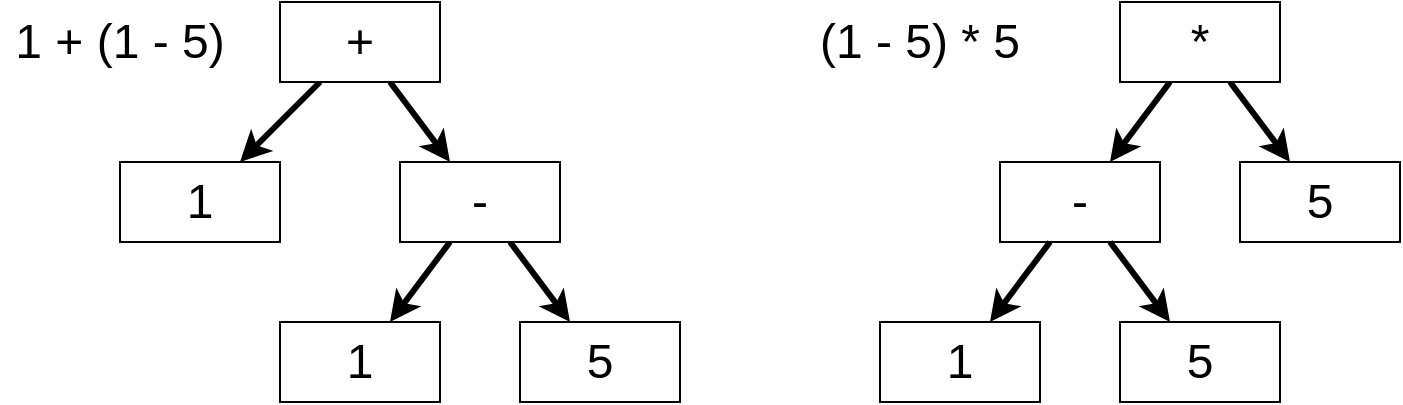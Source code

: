<mxfile version="22.1.18" type="device">
  <diagram name="第 1 页" id="efQ9ug6TyRu6IwGsVEF4">
    <mxGraphModel dx="1026" dy="653" grid="1" gridSize="10" guides="1" tooltips="1" connect="1" arrows="1" fold="1" page="1" pageScale="1" pageWidth="1600" pageHeight="1200" math="0" shadow="0">
      <root>
        <mxCell id="0" />
        <mxCell id="1" parent="0" />
        <mxCell id="8SMjjpWlFNSwjjL0pyOK-1" value="&lt;font style=&quot;font-size: 24px;&quot;&gt;1&lt;/font&gt;" style="rounded=0;whiteSpace=wrap;html=1;" vertex="1" parent="1">
          <mxGeometry x="420" y="120" width="80" height="40" as="geometry" />
        </mxCell>
        <mxCell id="8SMjjpWlFNSwjjL0pyOK-4" style="rounded=0;orthogonalLoop=1;jettySize=auto;html=1;strokeWidth=3;" edge="1" parent="1" source="8SMjjpWlFNSwjjL0pyOK-2" target="8SMjjpWlFNSwjjL0pyOK-1">
          <mxGeometry relative="1" as="geometry" />
        </mxCell>
        <mxCell id="8SMjjpWlFNSwjjL0pyOK-5" style="rounded=0;orthogonalLoop=1;jettySize=auto;html=1;strokeWidth=3;" edge="1" parent="1" source="8SMjjpWlFNSwjjL0pyOK-2" target="8SMjjpWlFNSwjjL0pyOK-3">
          <mxGeometry relative="1" as="geometry" />
        </mxCell>
        <mxCell id="8SMjjpWlFNSwjjL0pyOK-2" value="&lt;font style=&quot;font-size: 24px;&quot;&gt;+&lt;/font&gt;" style="rounded=0;whiteSpace=wrap;html=1;" vertex="1" parent="1">
          <mxGeometry x="500" y="40" width="80" height="40" as="geometry" />
        </mxCell>
        <mxCell id="8SMjjpWlFNSwjjL0pyOK-8" style="rounded=0;orthogonalLoop=1;jettySize=auto;html=1;strokeWidth=3;" edge="1" parent="1" source="8SMjjpWlFNSwjjL0pyOK-3" target="8SMjjpWlFNSwjjL0pyOK-6">
          <mxGeometry relative="1" as="geometry" />
        </mxCell>
        <mxCell id="8SMjjpWlFNSwjjL0pyOK-9" style="rounded=0;orthogonalLoop=1;jettySize=auto;html=1;strokeWidth=3;" edge="1" parent="1" source="8SMjjpWlFNSwjjL0pyOK-3" target="8SMjjpWlFNSwjjL0pyOK-7">
          <mxGeometry relative="1" as="geometry" />
        </mxCell>
        <mxCell id="8SMjjpWlFNSwjjL0pyOK-3" value="&lt;font style=&quot;font-size: 24px;&quot;&gt;-&lt;/font&gt;" style="rounded=0;whiteSpace=wrap;html=1;" vertex="1" parent="1">
          <mxGeometry x="560" y="120" width="80" height="40" as="geometry" />
        </mxCell>
        <mxCell id="8SMjjpWlFNSwjjL0pyOK-6" value="&lt;font style=&quot;font-size: 24px;&quot;&gt;1&lt;/font&gt;" style="rounded=0;whiteSpace=wrap;html=1;" vertex="1" parent="1">
          <mxGeometry x="500" y="200" width="80" height="40" as="geometry" />
        </mxCell>
        <mxCell id="8SMjjpWlFNSwjjL0pyOK-7" value="&lt;font style=&quot;font-size: 24px;&quot;&gt;5&lt;/font&gt;" style="rounded=0;whiteSpace=wrap;html=1;" vertex="1" parent="1">
          <mxGeometry x="620" y="200" width="80" height="40" as="geometry" />
        </mxCell>
        <mxCell id="8SMjjpWlFNSwjjL0pyOK-10" value="1 + (1 - 5)" style="text;html=1;strokeColor=none;fillColor=none;align=center;verticalAlign=middle;whiteSpace=wrap;rounded=0;fontSize=24;" vertex="1" parent="1">
          <mxGeometry x="360" y="45" width="120" height="30" as="geometry" />
        </mxCell>
        <mxCell id="8SMjjpWlFNSwjjL0pyOK-12" style="rounded=0;orthogonalLoop=1;jettySize=auto;html=1;strokeWidth=3;" edge="1" parent="1" source="8SMjjpWlFNSwjjL0pyOK-14" target="8SMjjpWlFNSwjjL0pyOK-15">
          <mxGeometry relative="1" as="geometry" />
        </mxCell>
        <mxCell id="8SMjjpWlFNSwjjL0pyOK-13" style="rounded=0;orthogonalLoop=1;jettySize=auto;html=1;strokeWidth=3;" edge="1" parent="1" source="8SMjjpWlFNSwjjL0pyOK-14" target="8SMjjpWlFNSwjjL0pyOK-16">
          <mxGeometry relative="1" as="geometry" />
        </mxCell>
        <mxCell id="8SMjjpWlFNSwjjL0pyOK-14" value="&lt;font style=&quot;font-size: 24px;&quot;&gt;*&lt;/font&gt;" style="rounded=0;whiteSpace=wrap;html=1;" vertex="1" parent="1">
          <mxGeometry x="920" y="40" width="80" height="40" as="geometry" />
        </mxCell>
        <mxCell id="8SMjjpWlFNSwjjL0pyOK-15" value="&lt;font style=&quot;font-size: 24px;&quot;&gt;-&lt;/font&gt;" style="rounded=0;whiteSpace=wrap;html=1;" vertex="1" parent="1">
          <mxGeometry x="860" y="120" width="80" height="40" as="geometry" />
        </mxCell>
        <mxCell id="8SMjjpWlFNSwjjL0pyOK-16" value="&lt;font style=&quot;font-size: 24px;&quot;&gt;5&lt;/font&gt;" style="rounded=0;whiteSpace=wrap;html=1;" vertex="1" parent="1">
          <mxGeometry x="980" y="120" width="80" height="40" as="geometry" />
        </mxCell>
        <mxCell id="8SMjjpWlFNSwjjL0pyOK-17" style="rounded=0;orthogonalLoop=1;jettySize=auto;html=1;strokeWidth=3;" edge="1" parent="1" target="8SMjjpWlFNSwjjL0pyOK-19" source="8SMjjpWlFNSwjjL0pyOK-15">
          <mxGeometry relative="1" as="geometry">
            <mxPoint x="885" y="160" as="sourcePoint" />
          </mxGeometry>
        </mxCell>
        <mxCell id="8SMjjpWlFNSwjjL0pyOK-18" style="rounded=0;orthogonalLoop=1;jettySize=auto;html=1;strokeWidth=3;" edge="1" parent="1" target="8SMjjpWlFNSwjjL0pyOK-20" source="8SMjjpWlFNSwjjL0pyOK-15">
          <mxGeometry relative="1" as="geometry">
            <mxPoint x="915" y="160" as="sourcePoint" />
          </mxGeometry>
        </mxCell>
        <mxCell id="8SMjjpWlFNSwjjL0pyOK-19" value="&lt;font style=&quot;font-size: 24px;&quot;&gt;1&lt;/font&gt;" style="rounded=0;whiteSpace=wrap;html=1;" vertex="1" parent="1">
          <mxGeometry x="800" y="200" width="80" height="40" as="geometry" />
        </mxCell>
        <mxCell id="8SMjjpWlFNSwjjL0pyOK-20" value="&lt;font style=&quot;font-size: 24px;&quot;&gt;5&lt;/font&gt;" style="rounded=0;whiteSpace=wrap;html=1;" vertex="1" parent="1">
          <mxGeometry x="920" y="200" width="80" height="40" as="geometry" />
        </mxCell>
        <mxCell id="8SMjjpWlFNSwjjL0pyOK-21" value="(1 - 5) * 5" style="text;html=1;strokeColor=none;fillColor=none;align=center;verticalAlign=middle;whiteSpace=wrap;rounded=0;fontSize=24;" vertex="1" parent="1">
          <mxGeometry x="760" y="45" width="120" height="30" as="geometry" />
        </mxCell>
      </root>
    </mxGraphModel>
  </diagram>
</mxfile>
